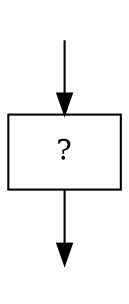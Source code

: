 digraph Fallback {
	Node1[shape=none,height=0,width=0,margin=0,style=invis];
	Node2[shape=none,height=0,width=0,margin=0,style=invis];
	Node3[shape=box,label="?"];

	Node1 -> Node3;
	Node3 -> Node2;
	
}
